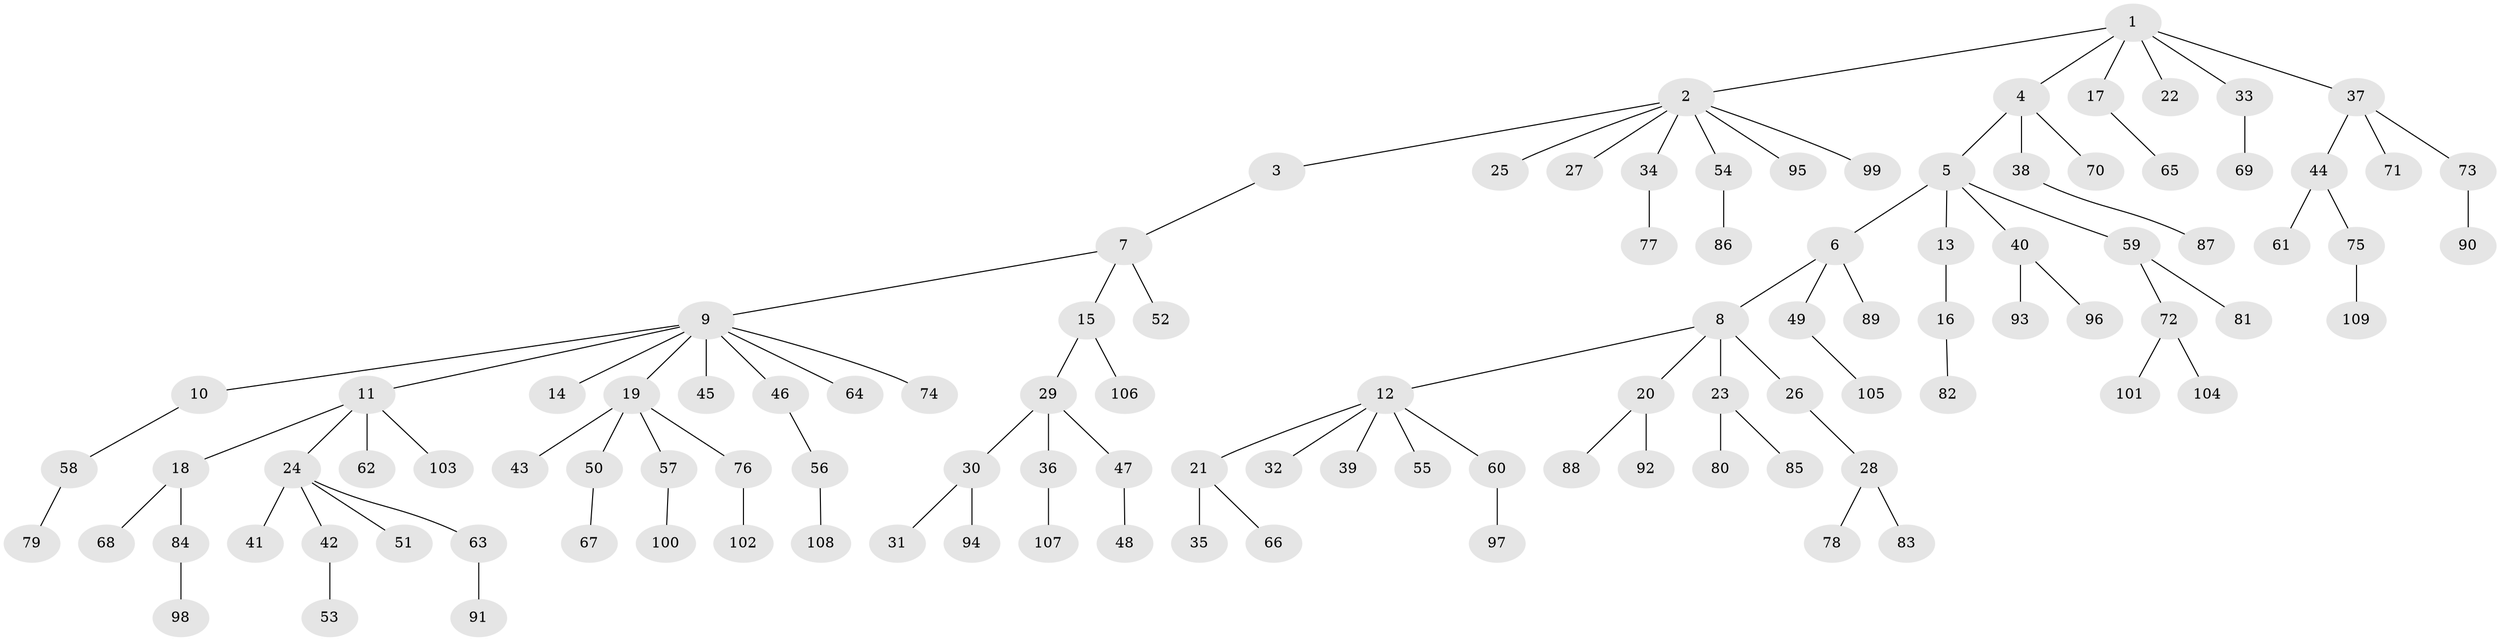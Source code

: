 // Generated by graph-tools (version 1.1) at 2025/52/03/09/25 04:52:37]
// undirected, 109 vertices, 108 edges
graph export_dot {
graph [start="1"]
  node [color=gray90,style=filled];
  1;
  2;
  3;
  4;
  5;
  6;
  7;
  8;
  9;
  10;
  11;
  12;
  13;
  14;
  15;
  16;
  17;
  18;
  19;
  20;
  21;
  22;
  23;
  24;
  25;
  26;
  27;
  28;
  29;
  30;
  31;
  32;
  33;
  34;
  35;
  36;
  37;
  38;
  39;
  40;
  41;
  42;
  43;
  44;
  45;
  46;
  47;
  48;
  49;
  50;
  51;
  52;
  53;
  54;
  55;
  56;
  57;
  58;
  59;
  60;
  61;
  62;
  63;
  64;
  65;
  66;
  67;
  68;
  69;
  70;
  71;
  72;
  73;
  74;
  75;
  76;
  77;
  78;
  79;
  80;
  81;
  82;
  83;
  84;
  85;
  86;
  87;
  88;
  89;
  90;
  91;
  92;
  93;
  94;
  95;
  96;
  97;
  98;
  99;
  100;
  101;
  102;
  103;
  104;
  105;
  106;
  107;
  108;
  109;
  1 -- 2;
  1 -- 4;
  1 -- 17;
  1 -- 22;
  1 -- 33;
  1 -- 37;
  2 -- 3;
  2 -- 25;
  2 -- 27;
  2 -- 34;
  2 -- 54;
  2 -- 95;
  2 -- 99;
  3 -- 7;
  4 -- 5;
  4 -- 38;
  4 -- 70;
  5 -- 6;
  5 -- 13;
  5 -- 40;
  5 -- 59;
  6 -- 8;
  6 -- 49;
  6 -- 89;
  7 -- 9;
  7 -- 15;
  7 -- 52;
  8 -- 12;
  8 -- 20;
  8 -- 23;
  8 -- 26;
  9 -- 10;
  9 -- 11;
  9 -- 14;
  9 -- 19;
  9 -- 45;
  9 -- 46;
  9 -- 64;
  9 -- 74;
  10 -- 58;
  11 -- 18;
  11 -- 24;
  11 -- 62;
  11 -- 103;
  12 -- 21;
  12 -- 32;
  12 -- 39;
  12 -- 55;
  12 -- 60;
  13 -- 16;
  15 -- 29;
  15 -- 106;
  16 -- 82;
  17 -- 65;
  18 -- 68;
  18 -- 84;
  19 -- 43;
  19 -- 50;
  19 -- 57;
  19 -- 76;
  20 -- 88;
  20 -- 92;
  21 -- 35;
  21 -- 66;
  23 -- 80;
  23 -- 85;
  24 -- 41;
  24 -- 42;
  24 -- 51;
  24 -- 63;
  26 -- 28;
  28 -- 78;
  28 -- 83;
  29 -- 30;
  29 -- 36;
  29 -- 47;
  30 -- 31;
  30 -- 94;
  33 -- 69;
  34 -- 77;
  36 -- 107;
  37 -- 44;
  37 -- 71;
  37 -- 73;
  38 -- 87;
  40 -- 93;
  40 -- 96;
  42 -- 53;
  44 -- 61;
  44 -- 75;
  46 -- 56;
  47 -- 48;
  49 -- 105;
  50 -- 67;
  54 -- 86;
  56 -- 108;
  57 -- 100;
  58 -- 79;
  59 -- 72;
  59 -- 81;
  60 -- 97;
  63 -- 91;
  72 -- 101;
  72 -- 104;
  73 -- 90;
  75 -- 109;
  76 -- 102;
  84 -- 98;
}
